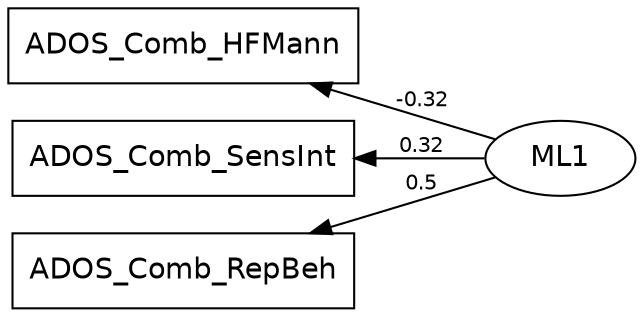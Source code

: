digraph Factor  {
  rankdir=RL;
  size="8,6";
  node [fontname="Helvetica" fontsize=14 shape=box, width=2];
  edge [fontname="Helvetica" fontsize=10];
V1  [label = "ADOS_Comb_HFMann"];
V2  [label = "ADOS_Comb_SensInt"];
V3  [label = "ADOS_Comb_RepBeh"];
node [shape=ellipse, width ="1"];
ML1-> V1 [ label = -0.32 ];
ML1-> V2 [ label = 0.32 ];
ML1-> V3 [ label = 0.5 ];
{ rank=same;
V1;V2;V3;}{ rank=same;
ML1;}}